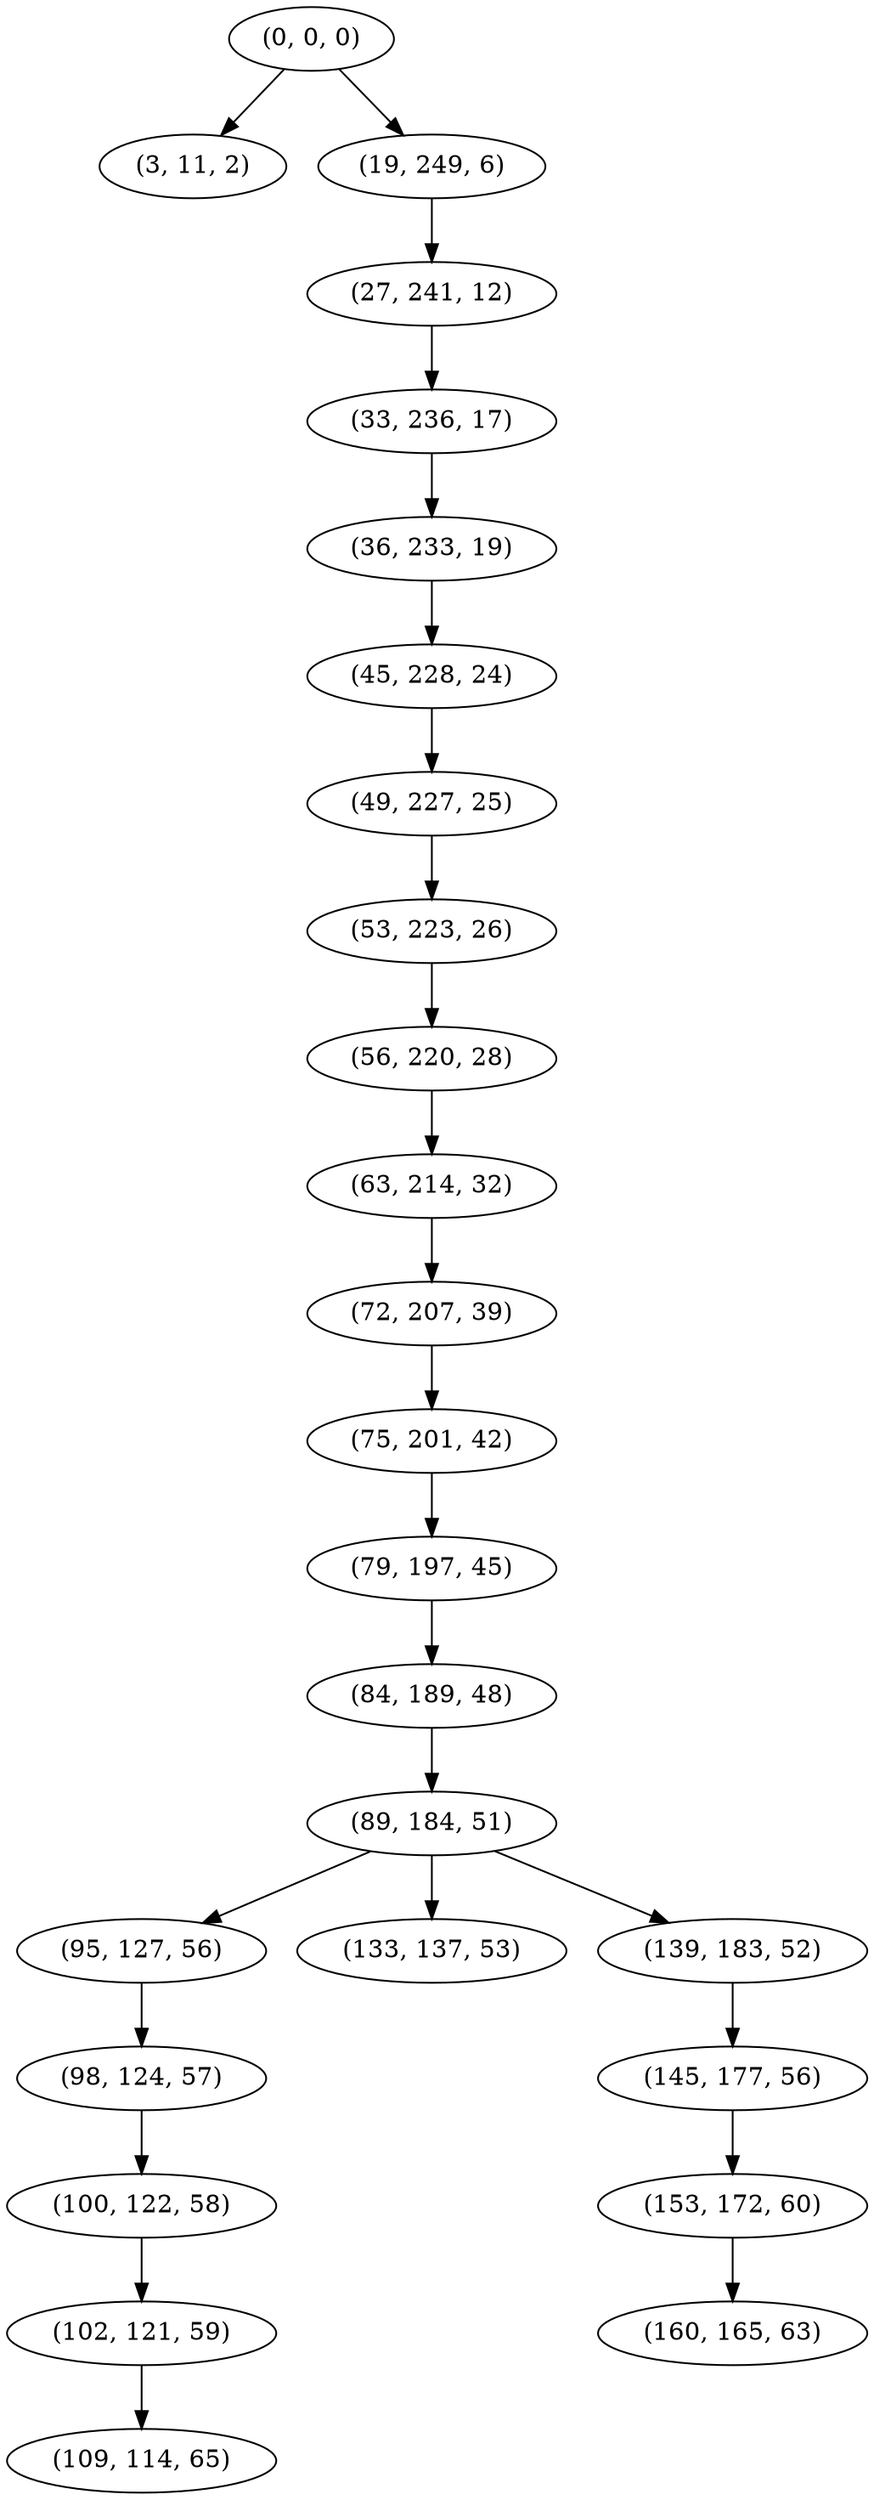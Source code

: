 digraph tree {
    "(0, 0, 0)";
    "(3, 11, 2)";
    "(19, 249, 6)";
    "(27, 241, 12)";
    "(33, 236, 17)";
    "(36, 233, 19)";
    "(45, 228, 24)";
    "(49, 227, 25)";
    "(53, 223, 26)";
    "(56, 220, 28)";
    "(63, 214, 32)";
    "(72, 207, 39)";
    "(75, 201, 42)";
    "(79, 197, 45)";
    "(84, 189, 48)";
    "(89, 184, 51)";
    "(95, 127, 56)";
    "(98, 124, 57)";
    "(100, 122, 58)";
    "(102, 121, 59)";
    "(109, 114, 65)";
    "(133, 137, 53)";
    "(139, 183, 52)";
    "(145, 177, 56)";
    "(153, 172, 60)";
    "(160, 165, 63)";
    "(0, 0, 0)" -> "(3, 11, 2)";
    "(0, 0, 0)" -> "(19, 249, 6)";
    "(19, 249, 6)" -> "(27, 241, 12)";
    "(27, 241, 12)" -> "(33, 236, 17)";
    "(33, 236, 17)" -> "(36, 233, 19)";
    "(36, 233, 19)" -> "(45, 228, 24)";
    "(45, 228, 24)" -> "(49, 227, 25)";
    "(49, 227, 25)" -> "(53, 223, 26)";
    "(53, 223, 26)" -> "(56, 220, 28)";
    "(56, 220, 28)" -> "(63, 214, 32)";
    "(63, 214, 32)" -> "(72, 207, 39)";
    "(72, 207, 39)" -> "(75, 201, 42)";
    "(75, 201, 42)" -> "(79, 197, 45)";
    "(79, 197, 45)" -> "(84, 189, 48)";
    "(84, 189, 48)" -> "(89, 184, 51)";
    "(89, 184, 51)" -> "(95, 127, 56)";
    "(89, 184, 51)" -> "(133, 137, 53)";
    "(89, 184, 51)" -> "(139, 183, 52)";
    "(95, 127, 56)" -> "(98, 124, 57)";
    "(98, 124, 57)" -> "(100, 122, 58)";
    "(100, 122, 58)" -> "(102, 121, 59)";
    "(102, 121, 59)" -> "(109, 114, 65)";
    "(139, 183, 52)" -> "(145, 177, 56)";
    "(145, 177, 56)" -> "(153, 172, 60)";
    "(153, 172, 60)" -> "(160, 165, 63)";
}
